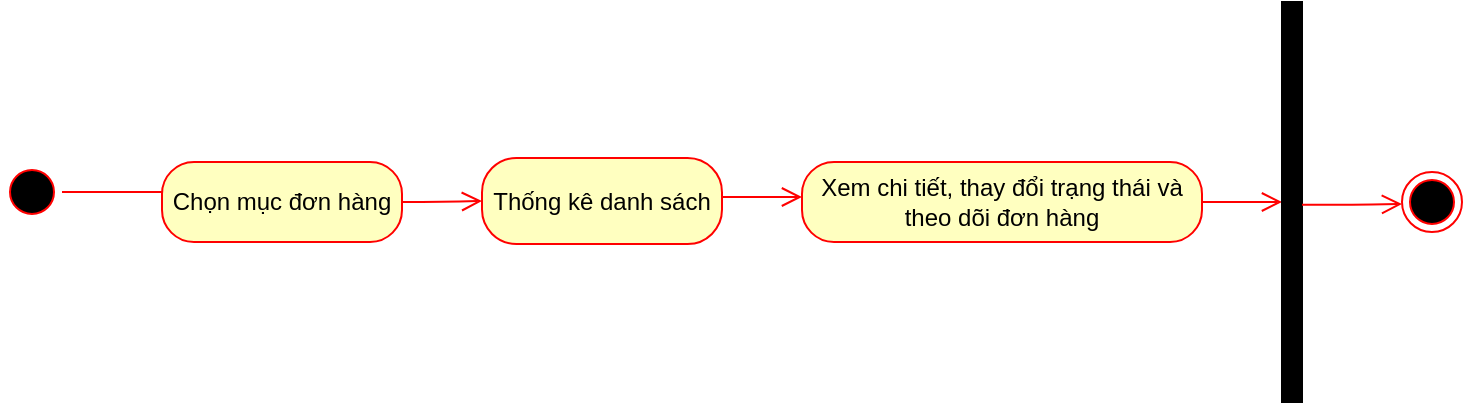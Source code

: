 <mxfile version="12.1.3" pages="1"><diagram id="-__AwgdqembPkYuA5d5O" name="Page-1"><mxGraphModel dx="565" dy="324" grid="1" gridSize="10" guides="1" tooltips="1" connect="1" arrows="1" fold="1" page="1" pageScale="1" pageWidth="850" pageHeight="1100" math="0" shadow="0"><root><mxCell id="0"/><mxCell id="1" parent="0"/><mxCell id="RKrhSsIpdqEswj_NIsnQ-1" value="" style="ellipse;html=1;shape=startState;fillColor=#000000;strokeColor=#ff0000;" vertex="1" parent="1"><mxGeometry y="80" width="30" height="30" as="geometry"/></mxCell><mxCell id="RKrhSsIpdqEswj_NIsnQ-2" value="" style="edgeStyle=orthogonalEdgeStyle;html=1;verticalAlign=bottom;endArrow=open;endSize=8;strokeColor=#ff0000;exitX=1;exitY=0.5;exitDx=0;exitDy=0;" edge="1" parent="1" source="RKrhSsIpdqEswj_NIsnQ-1"><mxGeometry relative="1" as="geometry"><mxPoint x="100" y="95" as="targetPoint"/></mxGeometry></mxCell><mxCell id="RKrhSsIpdqEswj_NIsnQ-3" value="Chọn mục đơn hàng" style="rounded=1;whiteSpace=wrap;html=1;arcSize=40;fontColor=#000000;fillColor=#ffffc0;strokeColor=#ff0000;" vertex="1" parent="1"><mxGeometry x="80" y="80" width="120" height="40" as="geometry"/></mxCell><mxCell id="RKrhSsIpdqEswj_NIsnQ-4" value="" style="edgeStyle=orthogonalEdgeStyle;html=1;verticalAlign=bottom;endArrow=open;endSize=8;strokeColor=#ff0000;exitX=1;exitY=0.5;exitDx=0;exitDy=0;entryX=0;entryY=0.5;entryDx=0;entryDy=0;" edge="1" parent="1" source="RKrhSsIpdqEswj_NIsnQ-3" target="RKrhSsIpdqEswj_NIsnQ-5"><mxGeometry relative="1" as="geometry"><mxPoint x="240" y="98" as="targetPoint"/></mxGeometry></mxCell><mxCell id="RKrhSsIpdqEswj_NIsnQ-5" value="Thống kê danh sách" style="rounded=1;whiteSpace=wrap;html=1;arcSize=40;fontColor=#000000;fillColor=#ffffc0;strokeColor=#ff0000;" vertex="1" parent="1"><mxGeometry x="240" y="78" width="120" height="43" as="geometry"/></mxCell><mxCell id="RKrhSsIpdqEswj_NIsnQ-6" value="" style="edgeStyle=orthogonalEdgeStyle;html=1;verticalAlign=bottom;endArrow=open;endSize=8;strokeColor=#ff0000;exitX=1;exitY=0.5;exitDx=0;exitDy=0;" edge="1" parent="1"><mxGeometry relative="1" as="geometry"><mxPoint x="400" y="97.5" as="targetPoint"/><mxPoint x="360" y="97.5" as="sourcePoint"/></mxGeometry></mxCell><mxCell id="RKrhSsIpdqEswj_NIsnQ-7" value="Xem chi tiết, thay đổi trạng thái và theo dõi đơn hàng" style="rounded=1;whiteSpace=wrap;html=1;arcSize=40;fontColor=#000000;fillColor=#ffffc0;strokeColor=#ff0000;" vertex="1" parent="1"><mxGeometry x="400" y="80" width="200" height="40" as="geometry"/></mxCell><mxCell id="RKrhSsIpdqEswj_NIsnQ-8" value="" style="edgeStyle=orthogonalEdgeStyle;html=1;verticalAlign=bottom;endArrow=open;endSize=8;strokeColor=#ff0000;exitX=1;exitY=0.5;exitDx=0;exitDy=0;" edge="1" parent="1" source="RKrhSsIpdqEswj_NIsnQ-7"><mxGeometry relative="1" as="geometry"><mxPoint x="640" y="100" as="targetPoint"/><mxPoint x="370" y="107.5" as="sourcePoint"/></mxGeometry></mxCell><mxCell id="RKrhSsIpdqEswj_NIsnQ-9" value="" style="html=1;points=[];perimeter=orthogonalPerimeter;strokeColor=#000000;fillColor=#000000;" vertex="1" parent="1"><mxGeometry x="640" width="10" height="200" as="geometry"/></mxCell><mxCell id="RKrhSsIpdqEswj_NIsnQ-10" value="" style="edgeStyle=orthogonalEdgeStyle;html=1;verticalAlign=bottom;endArrow=open;endSize=8;strokeColor=#ff0000;exitX=1;exitY=0.507;exitDx=0;exitDy=0;exitPerimeter=0;" edge="1" parent="1" source="RKrhSsIpdqEswj_NIsnQ-9"><mxGeometry relative="1" as="geometry"><mxPoint x="700" y="101" as="targetPoint"/><mxPoint x="370" y="107.5" as="sourcePoint"/></mxGeometry></mxCell><mxCell id="RKrhSsIpdqEswj_NIsnQ-11" value="" style="ellipse;html=1;shape=endState;fillColor=#000000;strokeColor=#ff0000;" vertex="1" parent="1"><mxGeometry x="700" y="85" width="30" height="30" as="geometry"/></mxCell></root></mxGraphModel></diagram></mxfile>